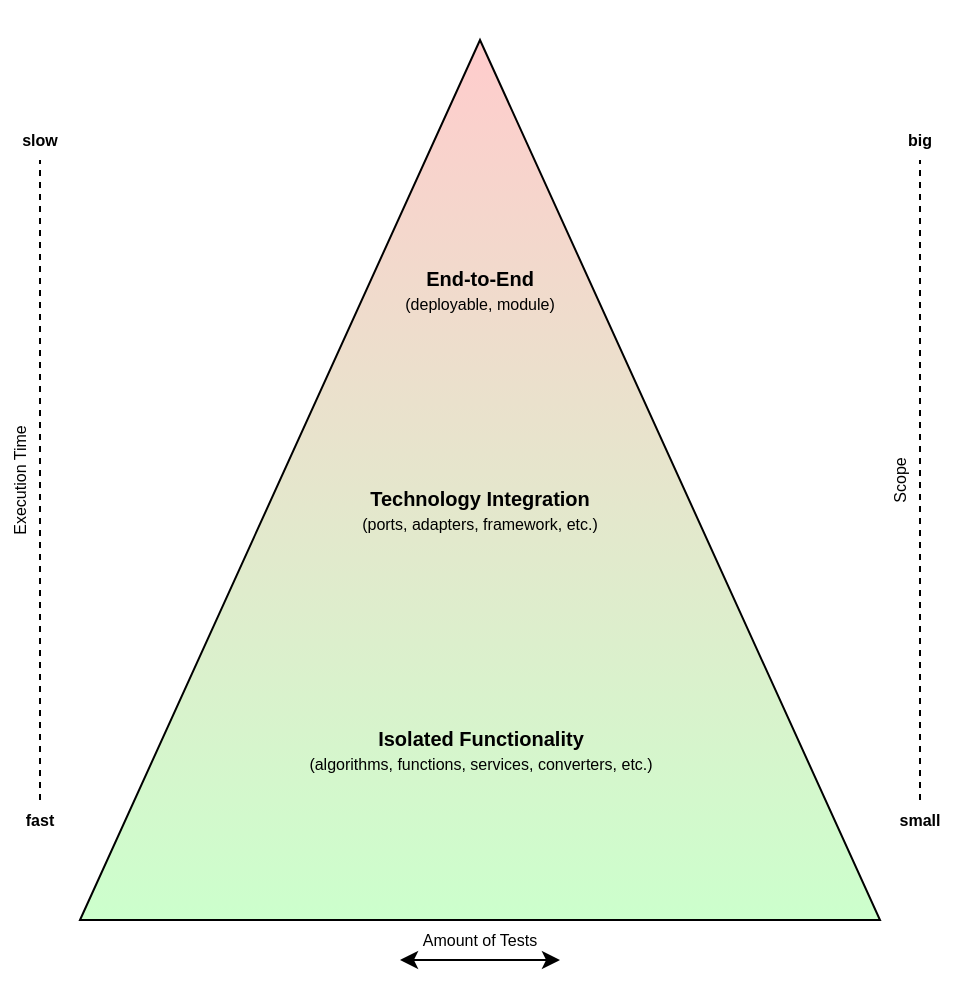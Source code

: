 <mxfile version="19.0.3" type="device"><diagram id="rlQRDYm_fVALH0VdIQan" name="Page-1"><mxGraphModel dx="817" dy="569" grid="1" gridSize="10" guides="1" tooltips="1" connect="1" arrows="1" fold="1" page="1" pageScale="1" pageWidth="827" pageHeight="1169" math="0" shadow="0"><root><mxCell id="0"/><mxCell id="1" parent="0"/><mxCell id="7-B233HNVJ3QHu8NUF0L-6" value="" style="rounded=0;whiteSpace=wrap;html=1;fontSize=8;fillColor=#FFFFFF;gradientColor=none;gradientDirection=east;strokeColor=none;" vertex="1" parent="1"><mxGeometry x="40" y="20" width="480" height="500" as="geometry"/></mxCell><mxCell id="7-B233HNVJ3QHu8NUF0L-1" value="" style="triangle;whiteSpace=wrap;html=1;rotation=-90;gradientColor=#FFCCCC;gradientDirection=east;fillColor=#CCFFCC;" vertex="1" parent="1"><mxGeometry x="60" y="60" width="440" height="400" as="geometry"/></mxCell><mxCell id="7-B233HNVJ3QHu8NUF0L-2" value="&lt;b style=&quot;font-size: 10px;&quot;&gt;End-to-End&lt;/b&gt;&lt;br style=&quot;font-size: 10px;&quot;&gt;&lt;font style=&quot;font-size: 8px;&quot;&gt;(deployable, module)&lt;/font&gt;" style="text;html=1;strokeColor=none;fillColor=none;align=center;verticalAlign=middle;whiteSpace=wrap;rounded=0;fontSize=10;" vertex="1" parent="1"><mxGeometry x="205" y="150" width="150" height="30" as="geometry"/></mxCell><mxCell id="7-B233HNVJ3QHu8NUF0L-3" value="&lt;b style=&quot;font-size: 10px;&quot;&gt;Technology Integration&lt;/b&gt;&lt;br style=&quot;font-size: 10px;&quot;&gt;&lt;font style=&quot;font-size: 8px;&quot;&gt;(ports, adapters, framework, etc.)&lt;/font&gt;" style="text;html=1;strokeColor=none;fillColor=none;align=center;verticalAlign=middle;whiteSpace=wrap;rounded=0;fontSize=10;" vertex="1" parent="1"><mxGeometry x="205" y="260" width="150" height="30" as="geometry"/></mxCell><mxCell id="7-B233HNVJ3QHu8NUF0L-4" value="&lt;b style=&quot;font-size: 10px;&quot;&gt;Isolated Functionality&lt;/b&gt;&lt;br style=&quot;font-size: 10px;&quot;&gt;&lt;font style=&quot;font-size: 8px;&quot;&gt;(algorithms, functions, services, converters, etc.)&lt;/font&gt;" style="text;html=1;strokeColor=none;fillColor=none;align=center;verticalAlign=middle;whiteSpace=wrap;rounded=0;fontSize=10;" vertex="1" parent="1"><mxGeometry x="177.5" y="380" width="205" height="30" as="geometry"/></mxCell><mxCell id="7-B233HNVJ3QHu8NUF0L-7" value="" style="endArrow=none;html=1;rounded=0;fontSize=8;exitX=0.5;exitY=0;exitDx=0;exitDy=0;entryX=0.5;entryY=1;entryDx=0;entryDy=0;startArrow=none;startFill=0;dashed=1;endFill=0;" edge="1" parent="1" source="7-B233HNVJ3QHu8NUF0L-11" target="7-B233HNVJ3QHu8NUF0L-12"><mxGeometry width="50" height="50" relative="1" as="geometry"><mxPoint x="70" y="480" as="sourcePoint"/><mxPoint x="60" y="80" as="targetPoint"/></mxGeometry></mxCell><mxCell id="7-B233HNVJ3QHu8NUF0L-9" value="Amount of Tests" style="text;html=1;strokeColor=none;fillColor=none;align=center;verticalAlign=middle;whiteSpace=wrap;rounded=0;fontSize=8;" vertex="1" parent="1"><mxGeometry x="240" y="480" width="80" height="20" as="geometry"/></mxCell><mxCell id="7-B233HNVJ3QHu8NUF0L-10" value="" style="endArrow=classic;startArrow=classic;html=1;rounded=0;fontSize=8;" edge="1" parent="1"><mxGeometry width="50" height="50" relative="1" as="geometry"><mxPoint x="240" y="500" as="sourcePoint"/><mxPoint x="320" y="500" as="targetPoint"/></mxGeometry></mxCell><mxCell id="7-B233HNVJ3QHu8NUF0L-11" value="fast" style="text;html=1;strokeColor=none;fillColor=none;align=center;verticalAlign=middle;whiteSpace=wrap;rounded=0;fontSize=8;fontStyle=1" vertex="1" parent="1"><mxGeometry x="40" y="420" width="40" height="20" as="geometry"/></mxCell><mxCell id="7-B233HNVJ3QHu8NUF0L-12" value="slow" style="text;html=1;strokeColor=none;fillColor=none;align=center;verticalAlign=middle;whiteSpace=wrap;rounded=0;fontSize=8;fontStyle=1" vertex="1" parent="1"><mxGeometry x="40" y="80" width="40" height="20" as="geometry"/></mxCell><mxCell id="7-B233HNVJ3QHu8NUF0L-13" value="big" style="text;html=1;strokeColor=none;fillColor=none;align=center;verticalAlign=middle;whiteSpace=wrap;rounded=0;fontSize=8;fontStyle=1" vertex="1" parent="1"><mxGeometry x="480" y="80" width="40" height="20" as="geometry"/></mxCell><mxCell id="7-B233HNVJ3QHu8NUF0L-14" value="small" style="text;html=1;strokeColor=none;fillColor=none;align=center;verticalAlign=middle;whiteSpace=wrap;rounded=0;fontSize=8;fontStyle=1" vertex="1" parent="1"><mxGeometry x="480" y="420" width="40" height="20" as="geometry"/></mxCell><mxCell id="7-B233HNVJ3QHu8NUF0L-15" value="" style="endArrow=none;html=1;rounded=0;fontSize=8;exitX=0.5;exitY=0;exitDx=0;exitDy=0;entryX=0.5;entryY=1;entryDx=0;entryDy=0;startArrow=none;startFill=0;dashed=1;endFill=0;" edge="1" parent="1" source="7-B233HNVJ3QHu8NUF0L-14" target="7-B233HNVJ3QHu8NUF0L-13"><mxGeometry width="50" height="50" relative="1" as="geometry"><mxPoint x="70" y="470" as="sourcePoint"/><mxPoint x="70" y="70" as="targetPoint"/></mxGeometry></mxCell><mxCell id="7-B233HNVJ3QHu8NUF0L-18" value="Scope" style="text;html=1;strokeColor=none;fillColor=none;align=center;verticalAlign=middle;whiteSpace=wrap;rounded=0;fontSize=8;rotation=-90;" vertex="1" parent="1"><mxGeometry x="450" y="250" width="80" height="20" as="geometry"/></mxCell><mxCell id="7-B233HNVJ3QHu8NUF0L-19" value="Execution Time" style="text;html=1;strokeColor=none;fillColor=none;align=center;verticalAlign=middle;whiteSpace=wrap;rounded=0;fontSize=8;rotation=-90;" vertex="1" parent="1"><mxGeometry x="10" y="250" width="80" height="20" as="geometry"/></mxCell></root></mxGraphModel></diagram></mxfile>
